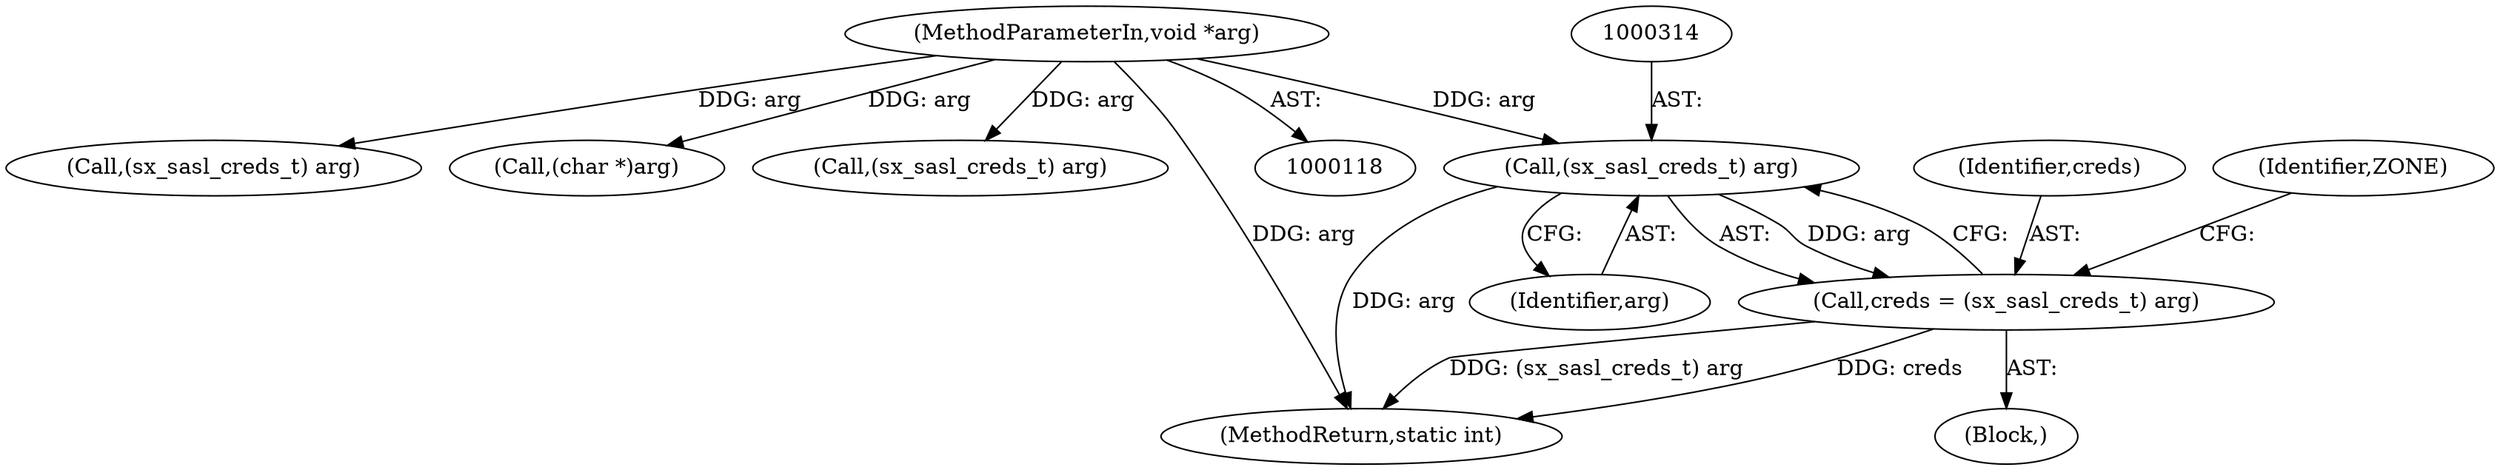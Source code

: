 digraph "0_jabberd2_8416ae54ecefa670534f27a31db71d048b9c7f16@pointer" {
"1000313" [label="(Call,(sx_sasl_creds_t) arg)"];
"1000120" [label="(MethodParameterIn,void *arg)"];
"1000311" [label="(Call,creds = (sx_sasl_creds_t) arg)"];
"1000249" [label="(Call,(sx_sasl_creds_t) arg)"];
"1000587" [label="(Call,(char *)arg)"];
"1000434" [label="(Call,(sx_sasl_creds_t) arg)"];
"1000167" [label="(Block,)"];
"1000312" [label="(Identifier,creds)"];
"1000317" [label="(Identifier,ZONE)"];
"1000311" [label="(Call,creds = (sx_sasl_creds_t) arg)"];
"1000313" [label="(Call,(sx_sasl_creds_t) arg)"];
"1000120" [label="(MethodParameterIn,void *arg)"];
"1000766" [label="(MethodReturn,static int)"];
"1000315" [label="(Identifier,arg)"];
"1000313" -> "1000311"  [label="AST: "];
"1000313" -> "1000315"  [label="CFG: "];
"1000314" -> "1000313"  [label="AST: "];
"1000315" -> "1000313"  [label="AST: "];
"1000311" -> "1000313"  [label="CFG: "];
"1000313" -> "1000766"  [label="DDG: arg"];
"1000313" -> "1000311"  [label="DDG: arg"];
"1000120" -> "1000313"  [label="DDG: arg"];
"1000120" -> "1000118"  [label="AST: "];
"1000120" -> "1000766"  [label="DDG: arg"];
"1000120" -> "1000249"  [label="DDG: arg"];
"1000120" -> "1000434"  [label="DDG: arg"];
"1000120" -> "1000587"  [label="DDG: arg"];
"1000311" -> "1000167"  [label="AST: "];
"1000312" -> "1000311"  [label="AST: "];
"1000317" -> "1000311"  [label="CFG: "];
"1000311" -> "1000766"  [label="DDG: creds"];
"1000311" -> "1000766"  [label="DDG: (sx_sasl_creds_t) arg"];
}

